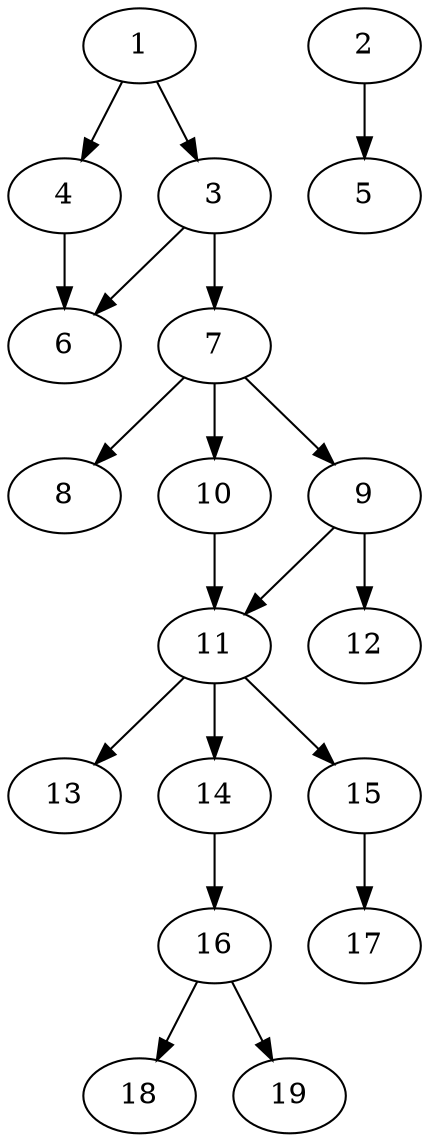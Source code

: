 // DAG (tier=1-easy, mode=compute, n=19, ccr=0.253, fat=0.386, density=0.390, regular=0.773, jump=0.019, mindata=262144, maxdata=2097152)
// DAG automatically generated by daggen at Sun Aug 24 16:33:32 2025
// /home/ermia/Project/Environments/daggen/bin/daggen --dot --ccr 0.253 --fat 0.386 --regular 0.773 --density 0.390 --jump 0.019 --mindata 262144 --maxdata 2097152 -n 19 
digraph G {
  1 [size="48966913207434", alpha="0.11", expect_size="24483456603717"]
  1 -> 3 [size ="5778912051200"]
  1 -> 4 [size ="5778912051200"]
  2 [size="38692820091273912", alpha="0.02", expect_size="19346410045636956"]
  2 -> 5 [size ="17685735800832"]
  3 [size="947012456306180096", alpha="0.15", expect_size="473506228153090048"]
  3 -> 6 [size ="7714843394048"]
  3 -> 7 [size ="7714843394048"]
  4 [size="7329964352918781952", alpha="0.17", expect_size="3664982176459390976"]
  4 -> 6 [size ="30187320246272"]
  5 [size="1851101051384798", alpha="0.11", expect_size="925550525692399"]
  6 [size="59150043437059096", alpha="0.03", expect_size="29575021718529548"]
  7 [size="25685806131269732", alpha="0.13", expect_size="12842903065634866"]
  7 -> 8 [size ="11093934080000"]
  7 -> 9 [size ="11093934080000"]
  7 -> 10 [size ="11093934080000"]
  8 [size="3327916660110655488", alpha="0.20", expect_size="1663958330055327744"]
  9 [size="300353788928065536", alpha="0.18", expect_size="150176894464032768"]
  9 -> 11 [size ="3587941859328"]
  9 -> 12 [size ="3587941859328"]
  10 [size="37519655743024344", alpha="0.07", expect_size="18759827871512172"]
  10 -> 11 [size ="33219726540800"]
  11 [size="6500023579160892", alpha="0.10", expect_size="3250011789580446"]
  11 -> 13 [size ="13722428899328"]
  11 -> 14 [size ="13722428899328"]
  11 -> 15 [size ="13722428899328"]
  12 [size="326504382210202", alpha="0.08", expect_size="163252191105101"]
  13 [size="747844153872446", alpha="0.09", expect_size="373922076936223"]
  14 [size="736368378995428", alpha="0.02", expect_size="368184189497714"]
  14 -> 16 [size ="15790581481472"]
  15 [size="19874876114053168", alpha="0.05", expect_size="9937438057026584"]
  15 -> 17 [size ="13765378572288"]
  16 [size="3770775127457792000", alpha="0.19", expect_size="1885387563728896000"]
  16 -> 18 [size ="19381039923200"]
  16 -> 19 [size ="19381039923200"]
  17 [size="418131778105801", alpha="0.07", expect_size="209065889052900"]
  18 [size="3745774577766366", alpha="0.14", expect_size="1872887288883183"]
  19 [size="6494489034046308352", alpha="0.04", expect_size="3247244517023154176"]
}